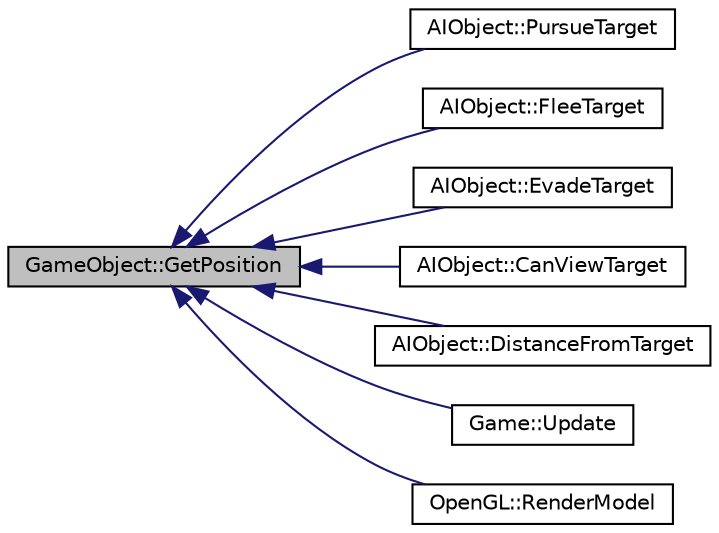 digraph "GameObject::GetPosition"
{
  edge [fontname="Helvetica",fontsize="10",labelfontname="Helvetica",labelfontsize="10"];
  node [fontname="Helvetica",fontsize="10",shape=record];
  rankdir="LR";
  Node1 [label="GameObject::GetPosition",height=0.2,width=0.4,color="black", fillcolor="grey75", style="filled" fontcolor="black"];
  Node1 -> Node2 [dir="back",color="midnightblue",fontsize="10",style="solid",fontname="Helvetica"];
  Node2 [label="AIObject::PursueTarget",height=0.2,width=0.4,color="black", fillcolor="white", style="filled",URL="$class_a_i_object.html#a2bb42bf775a1cab13c0c83662f0ede3f",tooltip="Pursues the target. "];
  Node1 -> Node3 [dir="back",color="midnightblue",fontsize="10",style="solid",fontname="Helvetica"];
  Node3 [label="AIObject::FleeTarget",height=0.2,width=0.4,color="black", fillcolor="white", style="filled",URL="$class_a_i_object.html#aaa042b2f5e4d25ee26610efcf891b147",tooltip="Flees the target. "];
  Node1 -> Node4 [dir="back",color="midnightblue",fontsize="10",style="solid",fontname="Helvetica"];
  Node4 [label="AIObject::EvadeTarget",height=0.2,width=0.4,color="black", fillcolor="white", style="filled",URL="$class_a_i_object.html#a207998dc0c9e2d559629383971c7896f",tooltip="Evades the target. "];
  Node1 -> Node5 [dir="back",color="midnightblue",fontsize="10",style="solid",fontname="Helvetica"];
  Node5 [label="AIObject::CanViewTarget",height=0.2,width=0.4,color="black", fillcolor="white", style="filled",URL="$class_a_i_object.html#a013c18ee8d46a4cb090611322dfbfc60",tooltip="Determine if we can view target. "];
  Node1 -> Node6 [dir="back",color="midnightblue",fontsize="10",style="solid",fontname="Helvetica"];
  Node6 [label="AIObject::DistanceFromTarget",height=0.2,width=0.4,color="black", fillcolor="white", style="filled",URL="$class_a_i_object.html#a99e2e2d0d86217f82ee61371bde1b536",tooltip="Gets the distance from target. "];
  Node1 -> Node7 [dir="back",color="midnightblue",fontsize="10",style="solid",fontname="Helvetica"];
  Node7 [label="Game::Update",height=0.2,width=0.4,color="black", fillcolor="white", style="filled",URL="$class_game.html#a1c5373c68261c54aff03e6abe40fee52",tooltip="updates all objects that require it "];
  Node1 -> Node8 [dir="back",color="midnightblue",fontsize="10",style="solid",fontname="Helvetica"];
  Node8 [label="OpenGL::RenderModel",height=0.2,width=0.4,color="black", fillcolor="white", style="filled",URL="$class_open_g_l.html#a6cff1de2415b3afd3bb0a8b452a733b7",tooltip="Renders the model described by GameObj. "];
}
